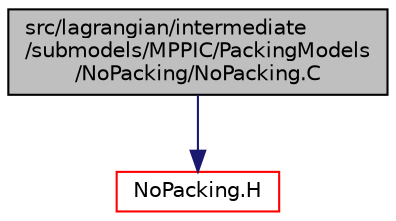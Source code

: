 digraph "src/lagrangian/intermediate/submodels/MPPIC/PackingModels/NoPacking/NoPacking.C"
{
  bgcolor="transparent";
  edge [fontname="Helvetica",fontsize="10",labelfontname="Helvetica",labelfontsize="10"];
  node [fontname="Helvetica",fontsize="10",shape=record];
  Node1 [label="src/lagrangian/intermediate\l/submodels/MPPIC/PackingModels\l/NoPacking/NoPacking.C",height=0.2,width=0.4,color="black", fillcolor="grey75", style="filled", fontcolor="black"];
  Node1 -> Node2 [color="midnightblue",fontsize="10",style="solid",fontname="Helvetica"];
  Node2 [label="NoPacking.H",height=0.2,width=0.4,color="red",URL="$a06957.html"];
}

